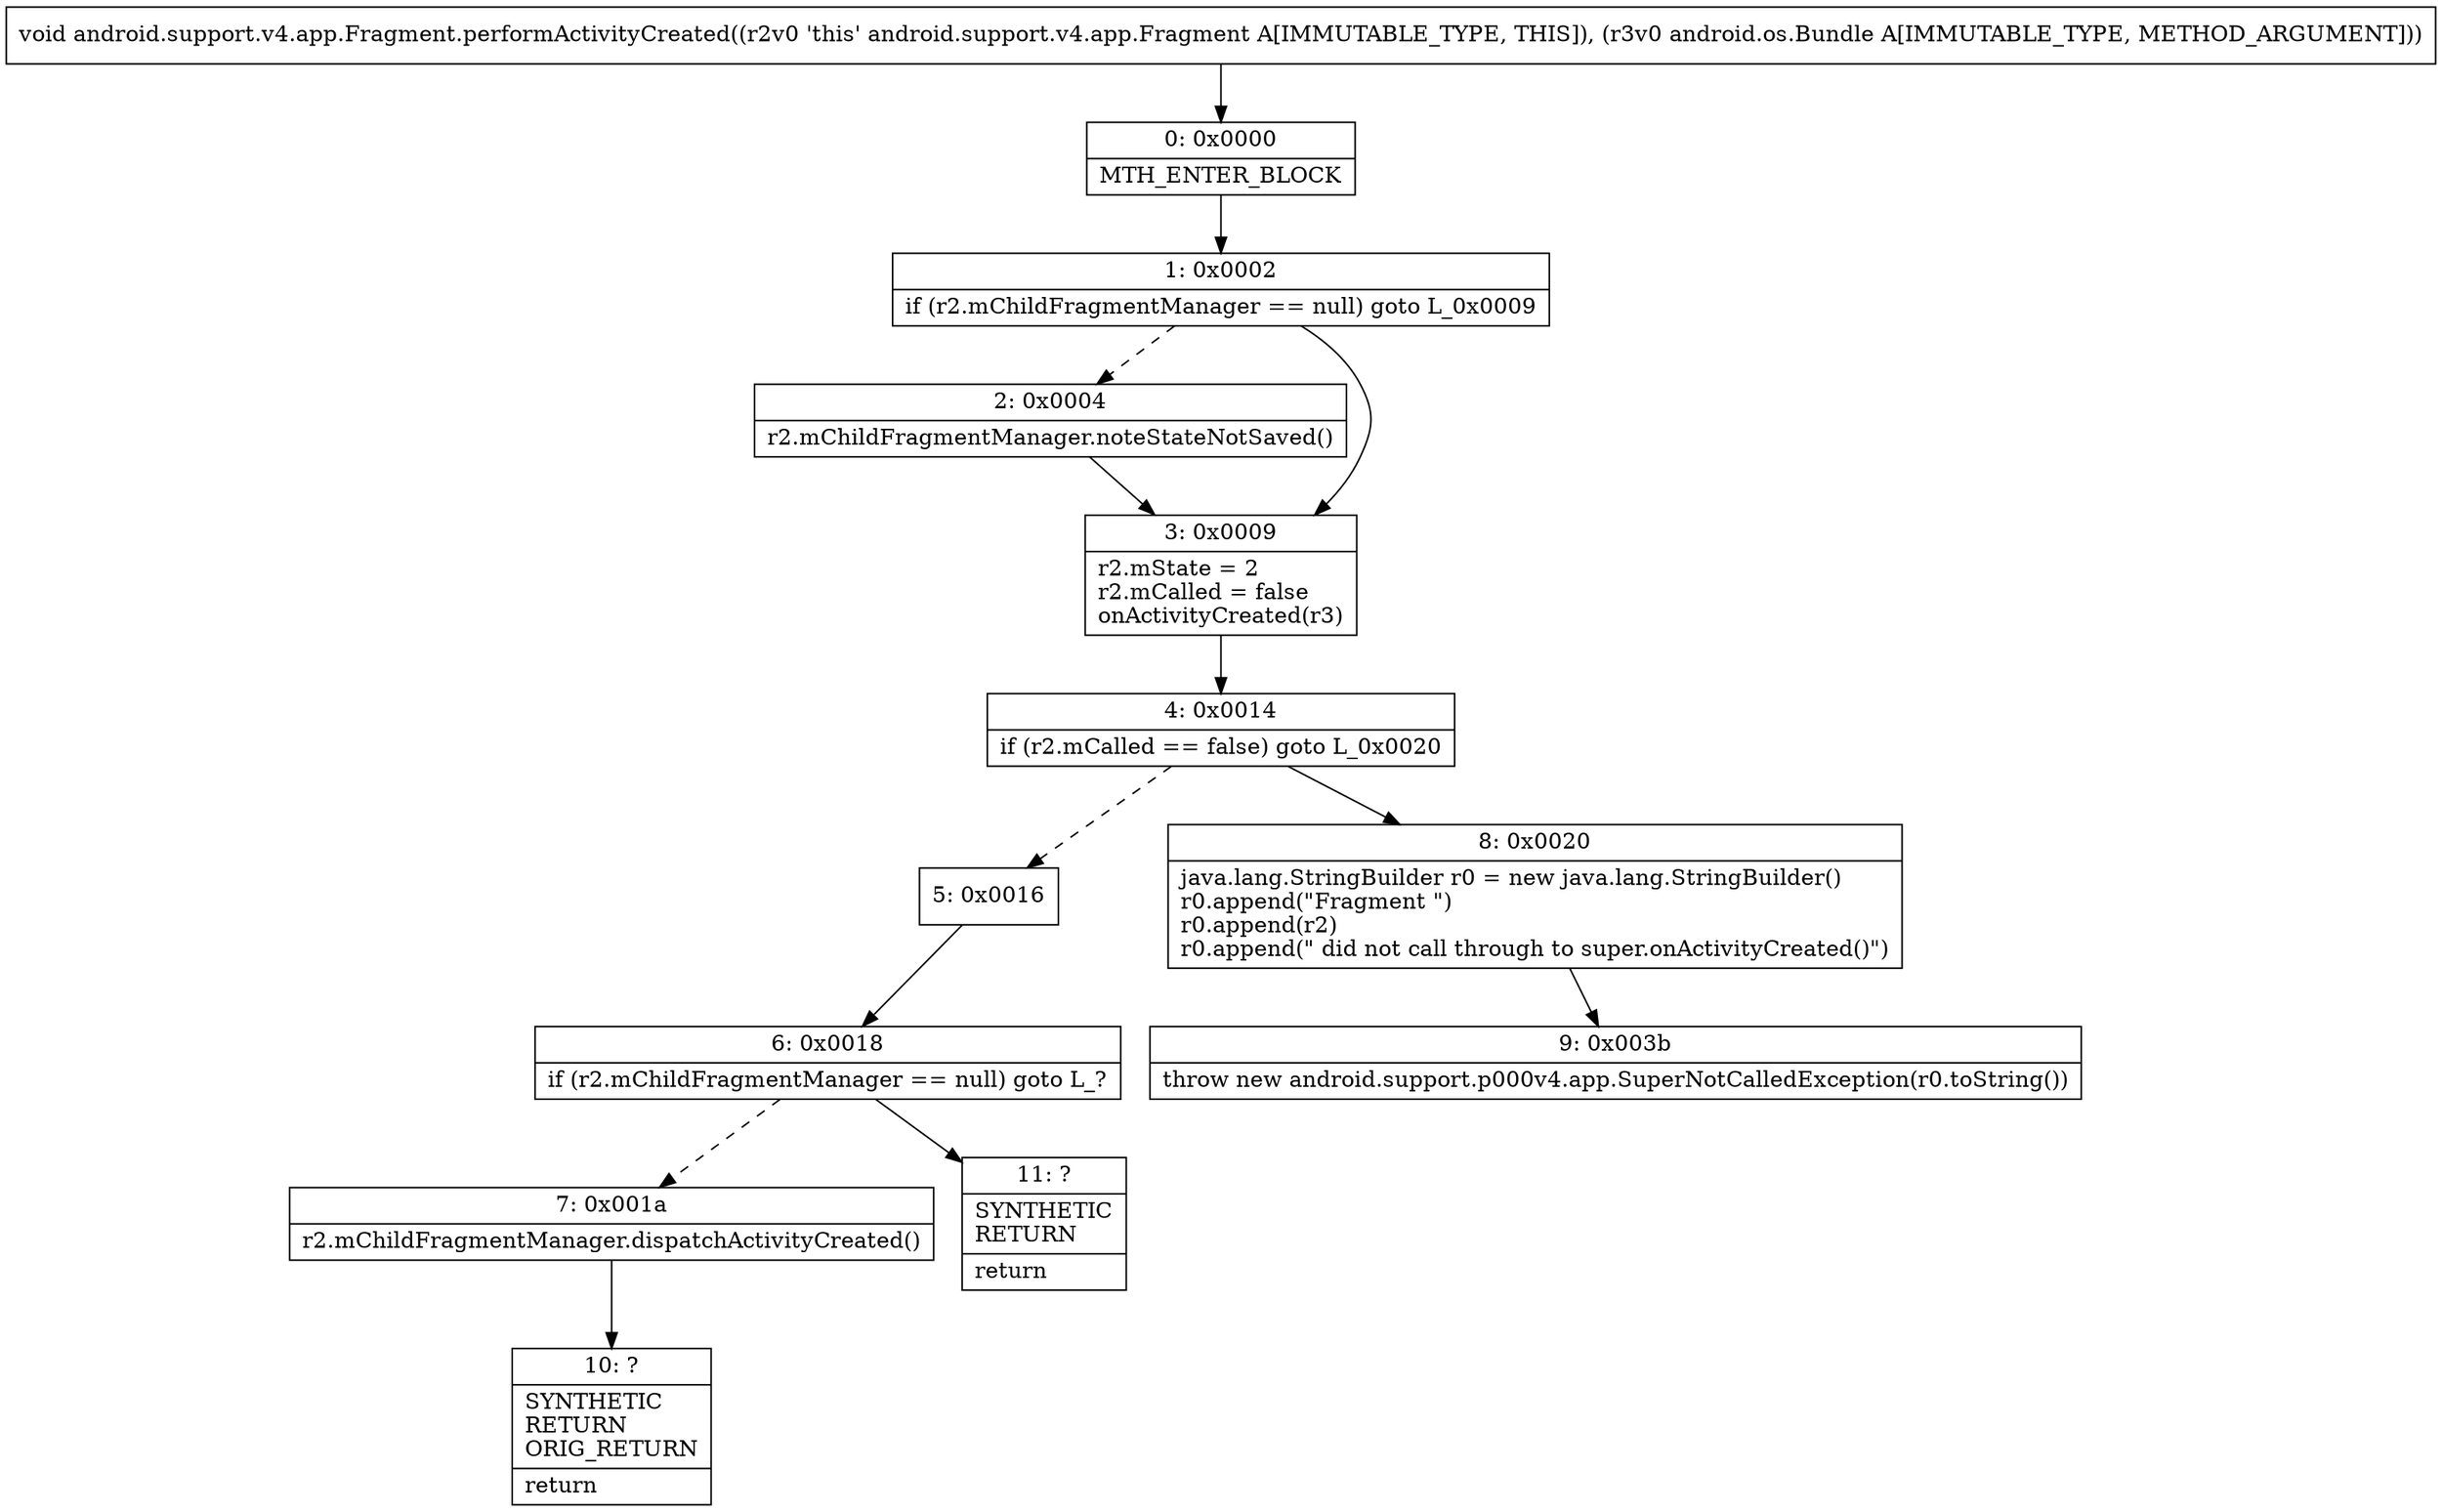 digraph "CFG forandroid.support.v4.app.Fragment.performActivityCreated(Landroid\/os\/Bundle;)V" {
Node_0 [shape=record,label="{0\:\ 0x0000|MTH_ENTER_BLOCK\l}"];
Node_1 [shape=record,label="{1\:\ 0x0002|if (r2.mChildFragmentManager == null) goto L_0x0009\l}"];
Node_2 [shape=record,label="{2\:\ 0x0004|r2.mChildFragmentManager.noteStateNotSaved()\l}"];
Node_3 [shape=record,label="{3\:\ 0x0009|r2.mState = 2\lr2.mCalled = false\lonActivityCreated(r3)\l}"];
Node_4 [shape=record,label="{4\:\ 0x0014|if (r2.mCalled == false) goto L_0x0020\l}"];
Node_5 [shape=record,label="{5\:\ 0x0016}"];
Node_6 [shape=record,label="{6\:\ 0x0018|if (r2.mChildFragmentManager == null) goto L_?\l}"];
Node_7 [shape=record,label="{7\:\ 0x001a|r2.mChildFragmentManager.dispatchActivityCreated()\l}"];
Node_8 [shape=record,label="{8\:\ 0x0020|java.lang.StringBuilder r0 = new java.lang.StringBuilder()\lr0.append(\"Fragment \")\lr0.append(r2)\lr0.append(\" did not call through to super.onActivityCreated()\")\l}"];
Node_9 [shape=record,label="{9\:\ 0x003b|throw new android.support.p000v4.app.SuperNotCalledException(r0.toString())\l}"];
Node_10 [shape=record,label="{10\:\ ?|SYNTHETIC\lRETURN\lORIG_RETURN\l|return\l}"];
Node_11 [shape=record,label="{11\:\ ?|SYNTHETIC\lRETURN\l|return\l}"];
MethodNode[shape=record,label="{void android.support.v4.app.Fragment.performActivityCreated((r2v0 'this' android.support.v4.app.Fragment A[IMMUTABLE_TYPE, THIS]), (r3v0 android.os.Bundle A[IMMUTABLE_TYPE, METHOD_ARGUMENT])) }"];
MethodNode -> Node_0;
Node_0 -> Node_1;
Node_1 -> Node_2[style=dashed];
Node_1 -> Node_3;
Node_2 -> Node_3;
Node_3 -> Node_4;
Node_4 -> Node_5[style=dashed];
Node_4 -> Node_8;
Node_5 -> Node_6;
Node_6 -> Node_7[style=dashed];
Node_6 -> Node_11;
Node_7 -> Node_10;
Node_8 -> Node_9;
}


